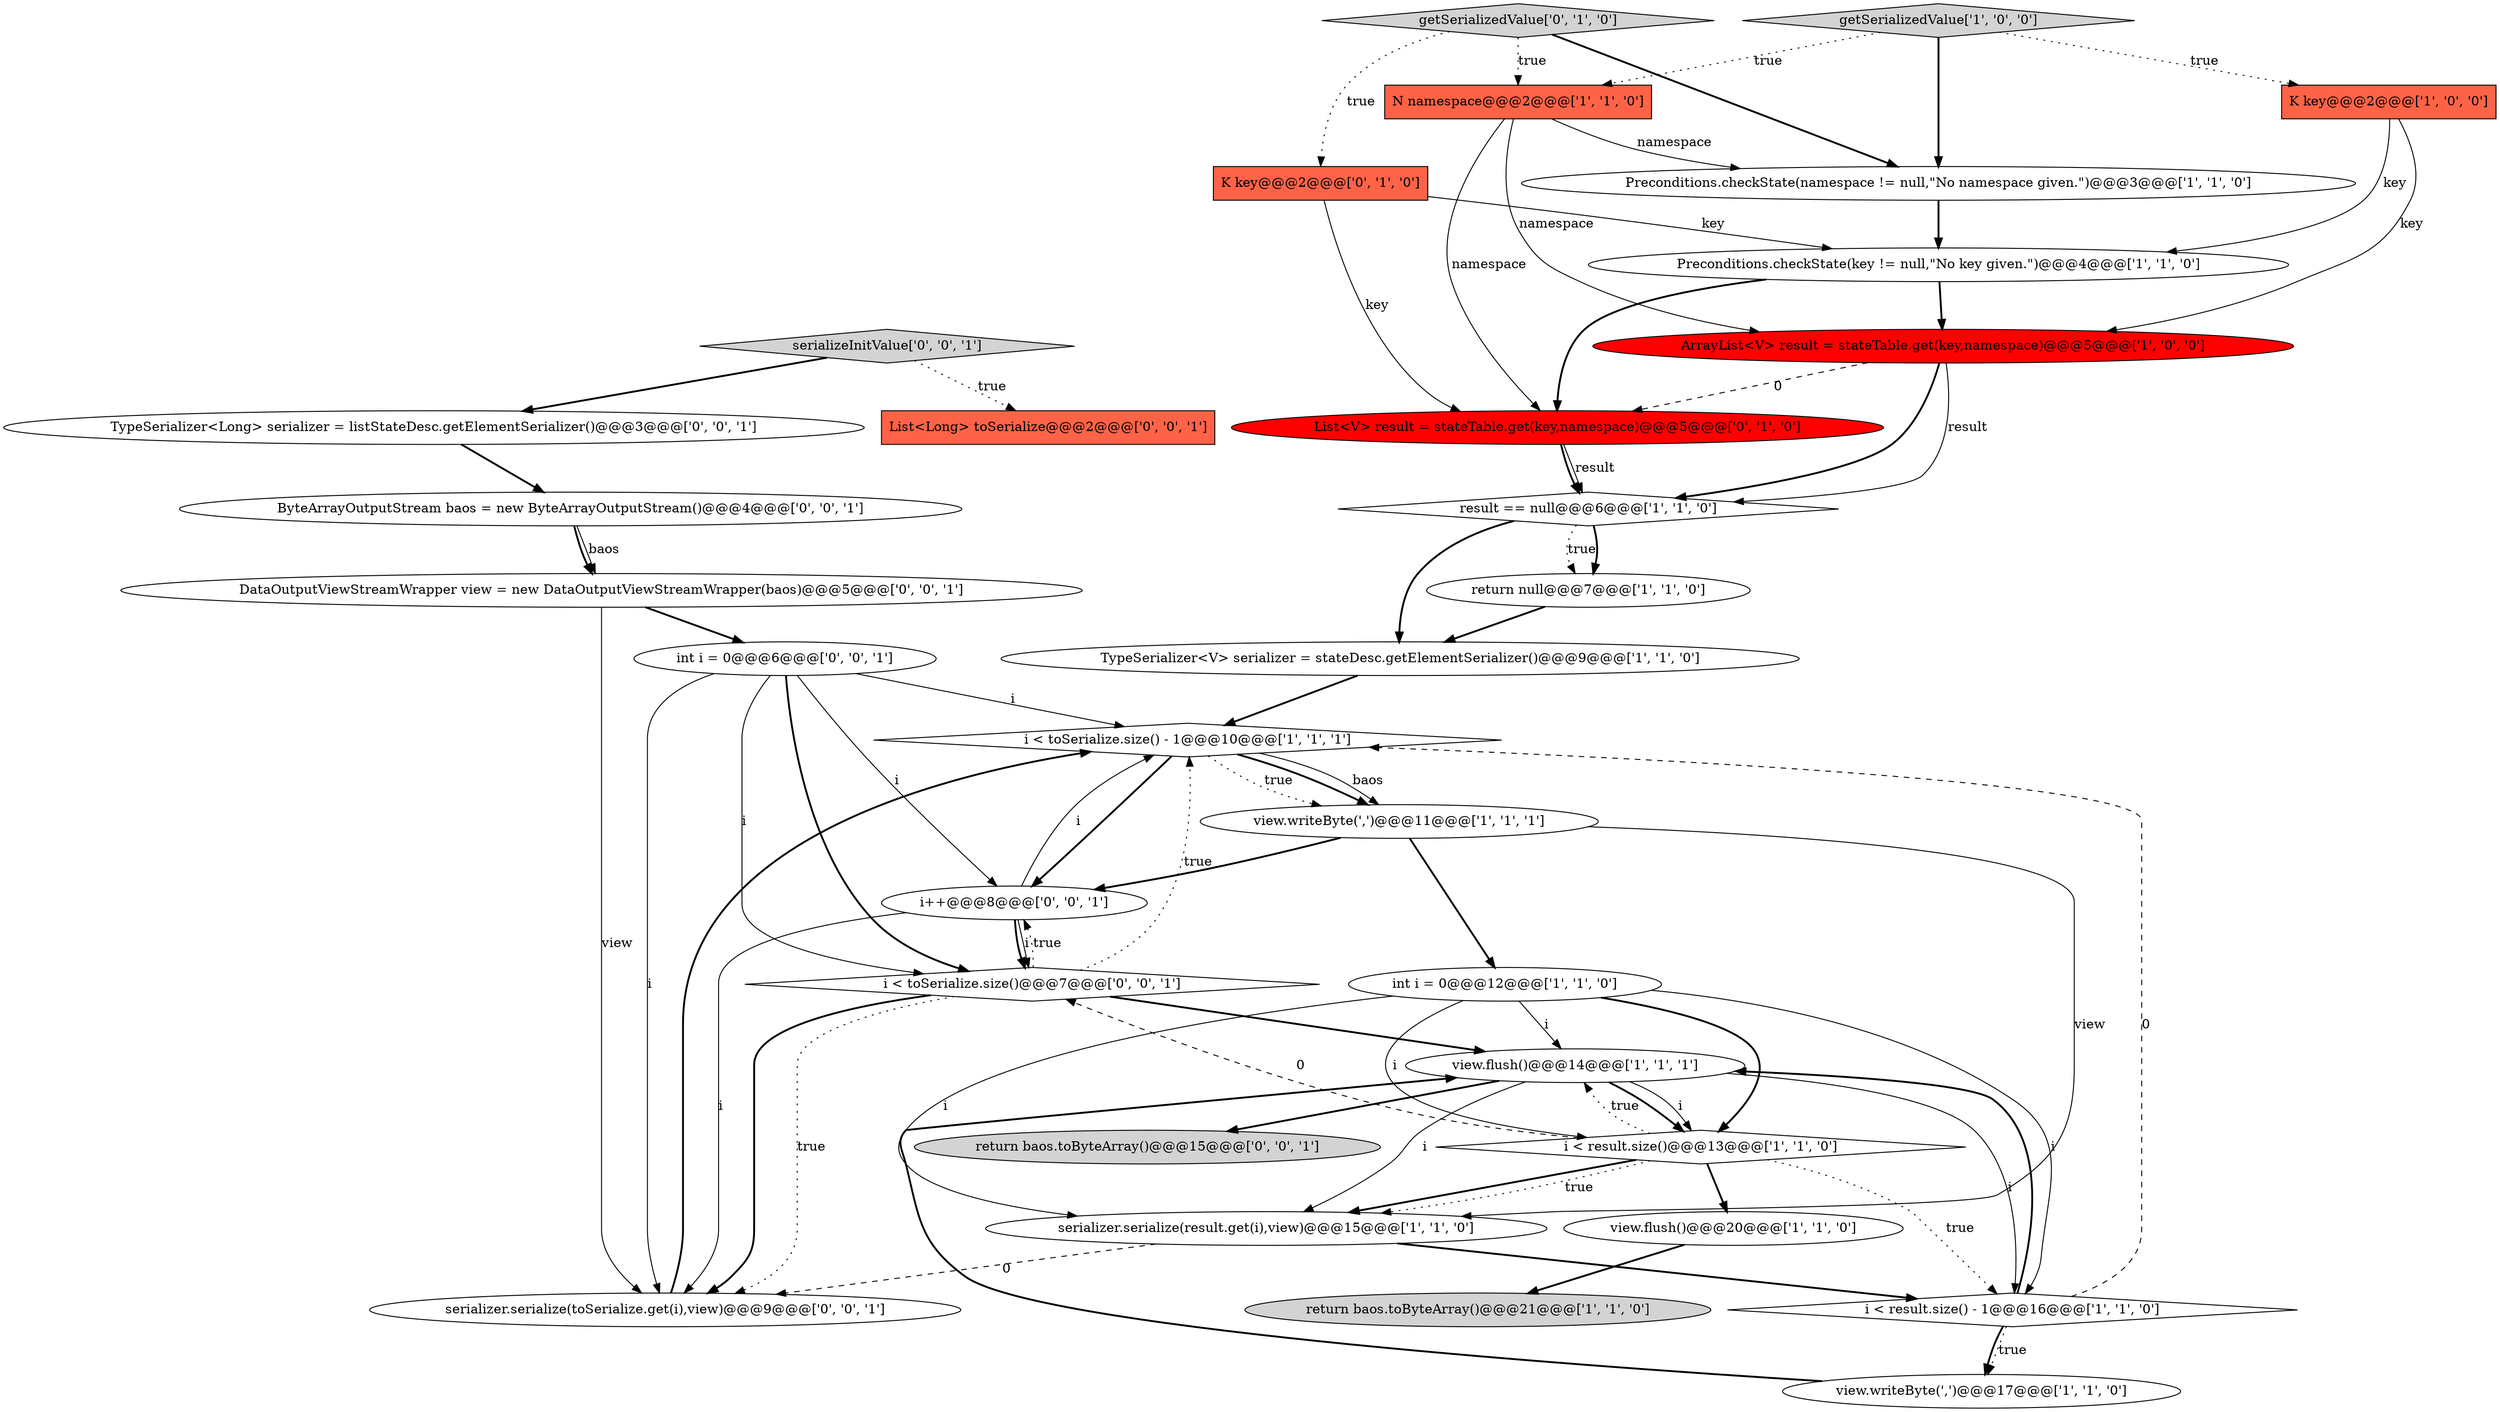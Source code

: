 digraph {
14 [style = filled, label = "K key@@@2@@@['1', '0', '0']", fillcolor = tomato, shape = box image = "AAA0AAABBB1BBB"];
2 [style = filled, label = "i < result.size()@@@13@@@['1', '1', '0']", fillcolor = white, shape = diamond image = "AAA0AAABBB1BBB"];
0 [style = filled, label = "result == null@@@6@@@['1', '1', '0']", fillcolor = white, shape = diamond image = "AAA0AAABBB1BBB"];
10 [style = filled, label = "view.writeByte(',')@@@17@@@['1', '1', '0']", fillcolor = white, shape = ellipse image = "AAA0AAABBB1BBB"];
21 [style = filled, label = "List<V> result = stateTable.get(key,namespace)@@@5@@@['0', '1', '0']", fillcolor = red, shape = ellipse image = "AAA1AAABBB2BBB"];
9 [style = filled, label = "TypeSerializer<V> serializer = stateDesc.getElementSerializer()@@@9@@@['1', '1', '0']", fillcolor = white, shape = ellipse image = "AAA0AAABBB1BBB"];
8 [style = filled, label = "view.flush()@@@14@@@['1', '1', '1']", fillcolor = white, shape = ellipse image = "AAA0AAABBB1BBB"];
6 [style = filled, label = "return baos.toByteArray()@@@21@@@['1', '1', '0']", fillcolor = lightgray, shape = ellipse image = "AAA0AAABBB1BBB"];
25 [style = filled, label = "DataOutputViewStreamWrapper view = new DataOutputViewStreamWrapper(baos)@@@5@@@['0', '0', '1']", fillcolor = white, shape = ellipse image = "AAA0AAABBB3BBB"];
31 [style = filled, label = "int i = 0@@@6@@@['0', '0', '1']", fillcolor = white, shape = ellipse image = "AAA0AAABBB3BBB"];
17 [style = filled, label = "i < result.size() - 1@@@16@@@['1', '1', '0']", fillcolor = white, shape = diamond image = "AAA0AAABBB1BBB"];
20 [style = filled, label = "K key@@@2@@@['0', '1', '0']", fillcolor = tomato, shape = box image = "AAA0AAABBB2BBB"];
4 [style = filled, label = "Preconditions.checkState(namespace != null,\"No namespace given.\")@@@3@@@['1', '1', '0']", fillcolor = white, shape = ellipse image = "AAA0AAABBB1BBB"];
11 [style = filled, label = "ArrayList<V> result = stateTable.get(key,namespace)@@@5@@@['1', '0', '0']", fillcolor = red, shape = ellipse image = "AAA1AAABBB1BBB"];
30 [style = filled, label = "List<Long> toSerialize@@@2@@@['0', '0', '1']", fillcolor = tomato, shape = box image = "AAA0AAABBB3BBB"];
28 [style = filled, label = "ByteArrayOutputStream baos = new ByteArrayOutputStream()@@@4@@@['0', '0', '1']", fillcolor = white, shape = ellipse image = "AAA0AAABBB3BBB"];
24 [style = filled, label = "return baos.toByteArray()@@@15@@@['0', '0', '1']", fillcolor = lightgray, shape = ellipse image = "AAA0AAABBB3BBB"];
27 [style = filled, label = "serializeInitValue['0', '0', '1']", fillcolor = lightgray, shape = diamond image = "AAA0AAABBB3BBB"];
29 [style = filled, label = "i < toSerialize.size()@@@7@@@['0', '0', '1']", fillcolor = white, shape = diamond image = "AAA0AAABBB3BBB"];
3 [style = filled, label = "getSerializedValue['1', '0', '0']", fillcolor = lightgray, shape = diamond image = "AAA0AAABBB1BBB"];
18 [style = filled, label = "Preconditions.checkState(key != null,\"No key given.\")@@@4@@@['1', '1', '0']", fillcolor = white, shape = ellipse image = "AAA0AAABBB1BBB"];
15 [style = filled, label = "int i = 0@@@12@@@['1', '1', '0']", fillcolor = white, shape = ellipse image = "AAA0AAABBB1BBB"];
12 [style = filled, label = "i < toSerialize.size() - 1@@@10@@@['1', '1', '1']", fillcolor = white, shape = diamond image = "AAA0AAABBB1BBB"];
23 [style = filled, label = "TypeSerializer<Long> serializer = listStateDesc.getElementSerializer()@@@3@@@['0', '0', '1']", fillcolor = white, shape = ellipse image = "AAA0AAABBB3BBB"];
19 [style = filled, label = "getSerializedValue['0', '1', '0']", fillcolor = lightgray, shape = diamond image = "AAA0AAABBB2BBB"];
5 [style = filled, label = "return null@@@7@@@['1', '1', '0']", fillcolor = white, shape = ellipse image = "AAA0AAABBB1BBB"];
22 [style = filled, label = "serializer.serialize(toSerialize.get(i),view)@@@9@@@['0', '0', '1']", fillcolor = white, shape = ellipse image = "AAA0AAABBB3BBB"];
26 [style = filled, label = "i++@@@8@@@['0', '0', '1']", fillcolor = white, shape = ellipse image = "AAA0AAABBB3BBB"];
13 [style = filled, label = "view.flush()@@@20@@@['1', '1', '0']", fillcolor = white, shape = ellipse image = "AAA0AAABBB1BBB"];
16 [style = filled, label = "N namespace@@@2@@@['1', '1', '0']", fillcolor = tomato, shape = box image = "AAA0AAABBB1BBB"];
7 [style = filled, label = "view.writeByte(',')@@@11@@@['1', '1', '1']", fillcolor = white, shape = ellipse image = "AAA0AAABBB1BBB"];
1 [style = filled, label = "serializer.serialize(result.get(i),view)@@@15@@@['1', '1', '0']", fillcolor = white, shape = ellipse image = "AAA0AAABBB1BBB"];
26->22 [style = solid, label="i"];
17->8 [style = bold, label=""];
17->10 [style = bold, label=""];
29->8 [style = bold, label=""];
26->29 [style = solid, label="i"];
0->9 [style = bold, label=""];
15->2 [style = bold, label=""];
0->5 [style = dotted, label="true"];
5->9 [style = bold, label=""];
16->11 [style = solid, label="namespace"];
21->0 [style = bold, label=""];
2->8 [style = dotted, label="true"];
16->21 [style = solid, label="namespace"];
2->1 [style = bold, label=""];
19->20 [style = dotted, label="true"];
7->1 [style = solid, label="view"];
26->29 [style = bold, label=""];
2->17 [style = dotted, label="true"];
18->11 [style = bold, label=""];
14->18 [style = solid, label="key"];
28->25 [style = solid, label="baos"];
31->26 [style = solid, label="i"];
31->12 [style = solid, label="i"];
31->29 [style = bold, label=""];
4->18 [style = bold, label=""];
12->26 [style = bold, label=""];
29->12 [style = dotted, label="true"];
29->26 [style = dotted, label="true"];
3->4 [style = bold, label=""];
31->29 [style = solid, label="i"];
11->0 [style = solid, label="result"];
16->4 [style = solid, label="namespace"];
12->7 [style = bold, label=""];
1->17 [style = bold, label=""];
3->14 [style = dotted, label="true"];
2->13 [style = bold, label=""];
25->31 [style = bold, label=""];
7->26 [style = bold, label=""];
23->28 [style = bold, label=""];
15->17 [style = solid, label="i"];
1->22 [style = dashed, label="0"];
15->1 [style = solid, label="i"];
21->0 [style = solid, label="result"];
17->10 [style = dotted, label="true"];
25->22 [style = solid, label="view"];
29->22 [style = dotted, label="true"];
11->0 [style = bold, label=""];
27->30 [style = dotted, label="true"];
10->8 [style = bold, label=""];
8->2 [style = bold, label=""];
12->7 [style = solid, label="baos"];
14->11 [style = solid, label="key"];
2->1 [style = dotted, label="true"];
22->12 [style = bold, label=""];
8->1 [style = solid, label="i"];
20->18 [style = solid, label="key"];
2->29 [style = dashed, label="0"];
15->2 [style = solid, label="i"];
19->16 [style = dotted, label="true"];
15->8 [style = solid, label="i"];
26->12 [style = solid, label="i"];
7->15 [style = bold, label=""];
28->25 [style = bold, label=""];
27->23 [style = bold, label=""];
9->12 [style = bold, label=""];
19->4 [style = bold, label=""];
18->21 [style = bold, label=""];
13->6 [style = bold, label=""];
29->22 [style = bold, label=""];
20->21 [style = solid, label="key"];
3->16 [style = dotted, label="true"];
12->7 [style = dotted, label="true"];
11->21 [style = dashed, label="0"];
17->12 [style = dashed, label="0"];
31->22 [style = solid, label="i"];
8->17 [style = solid, label="i"];
8->2 [style = solid, label="i"];
0->5 [style = bold, label=""];
8->24 [style = bold, label=""];
}
